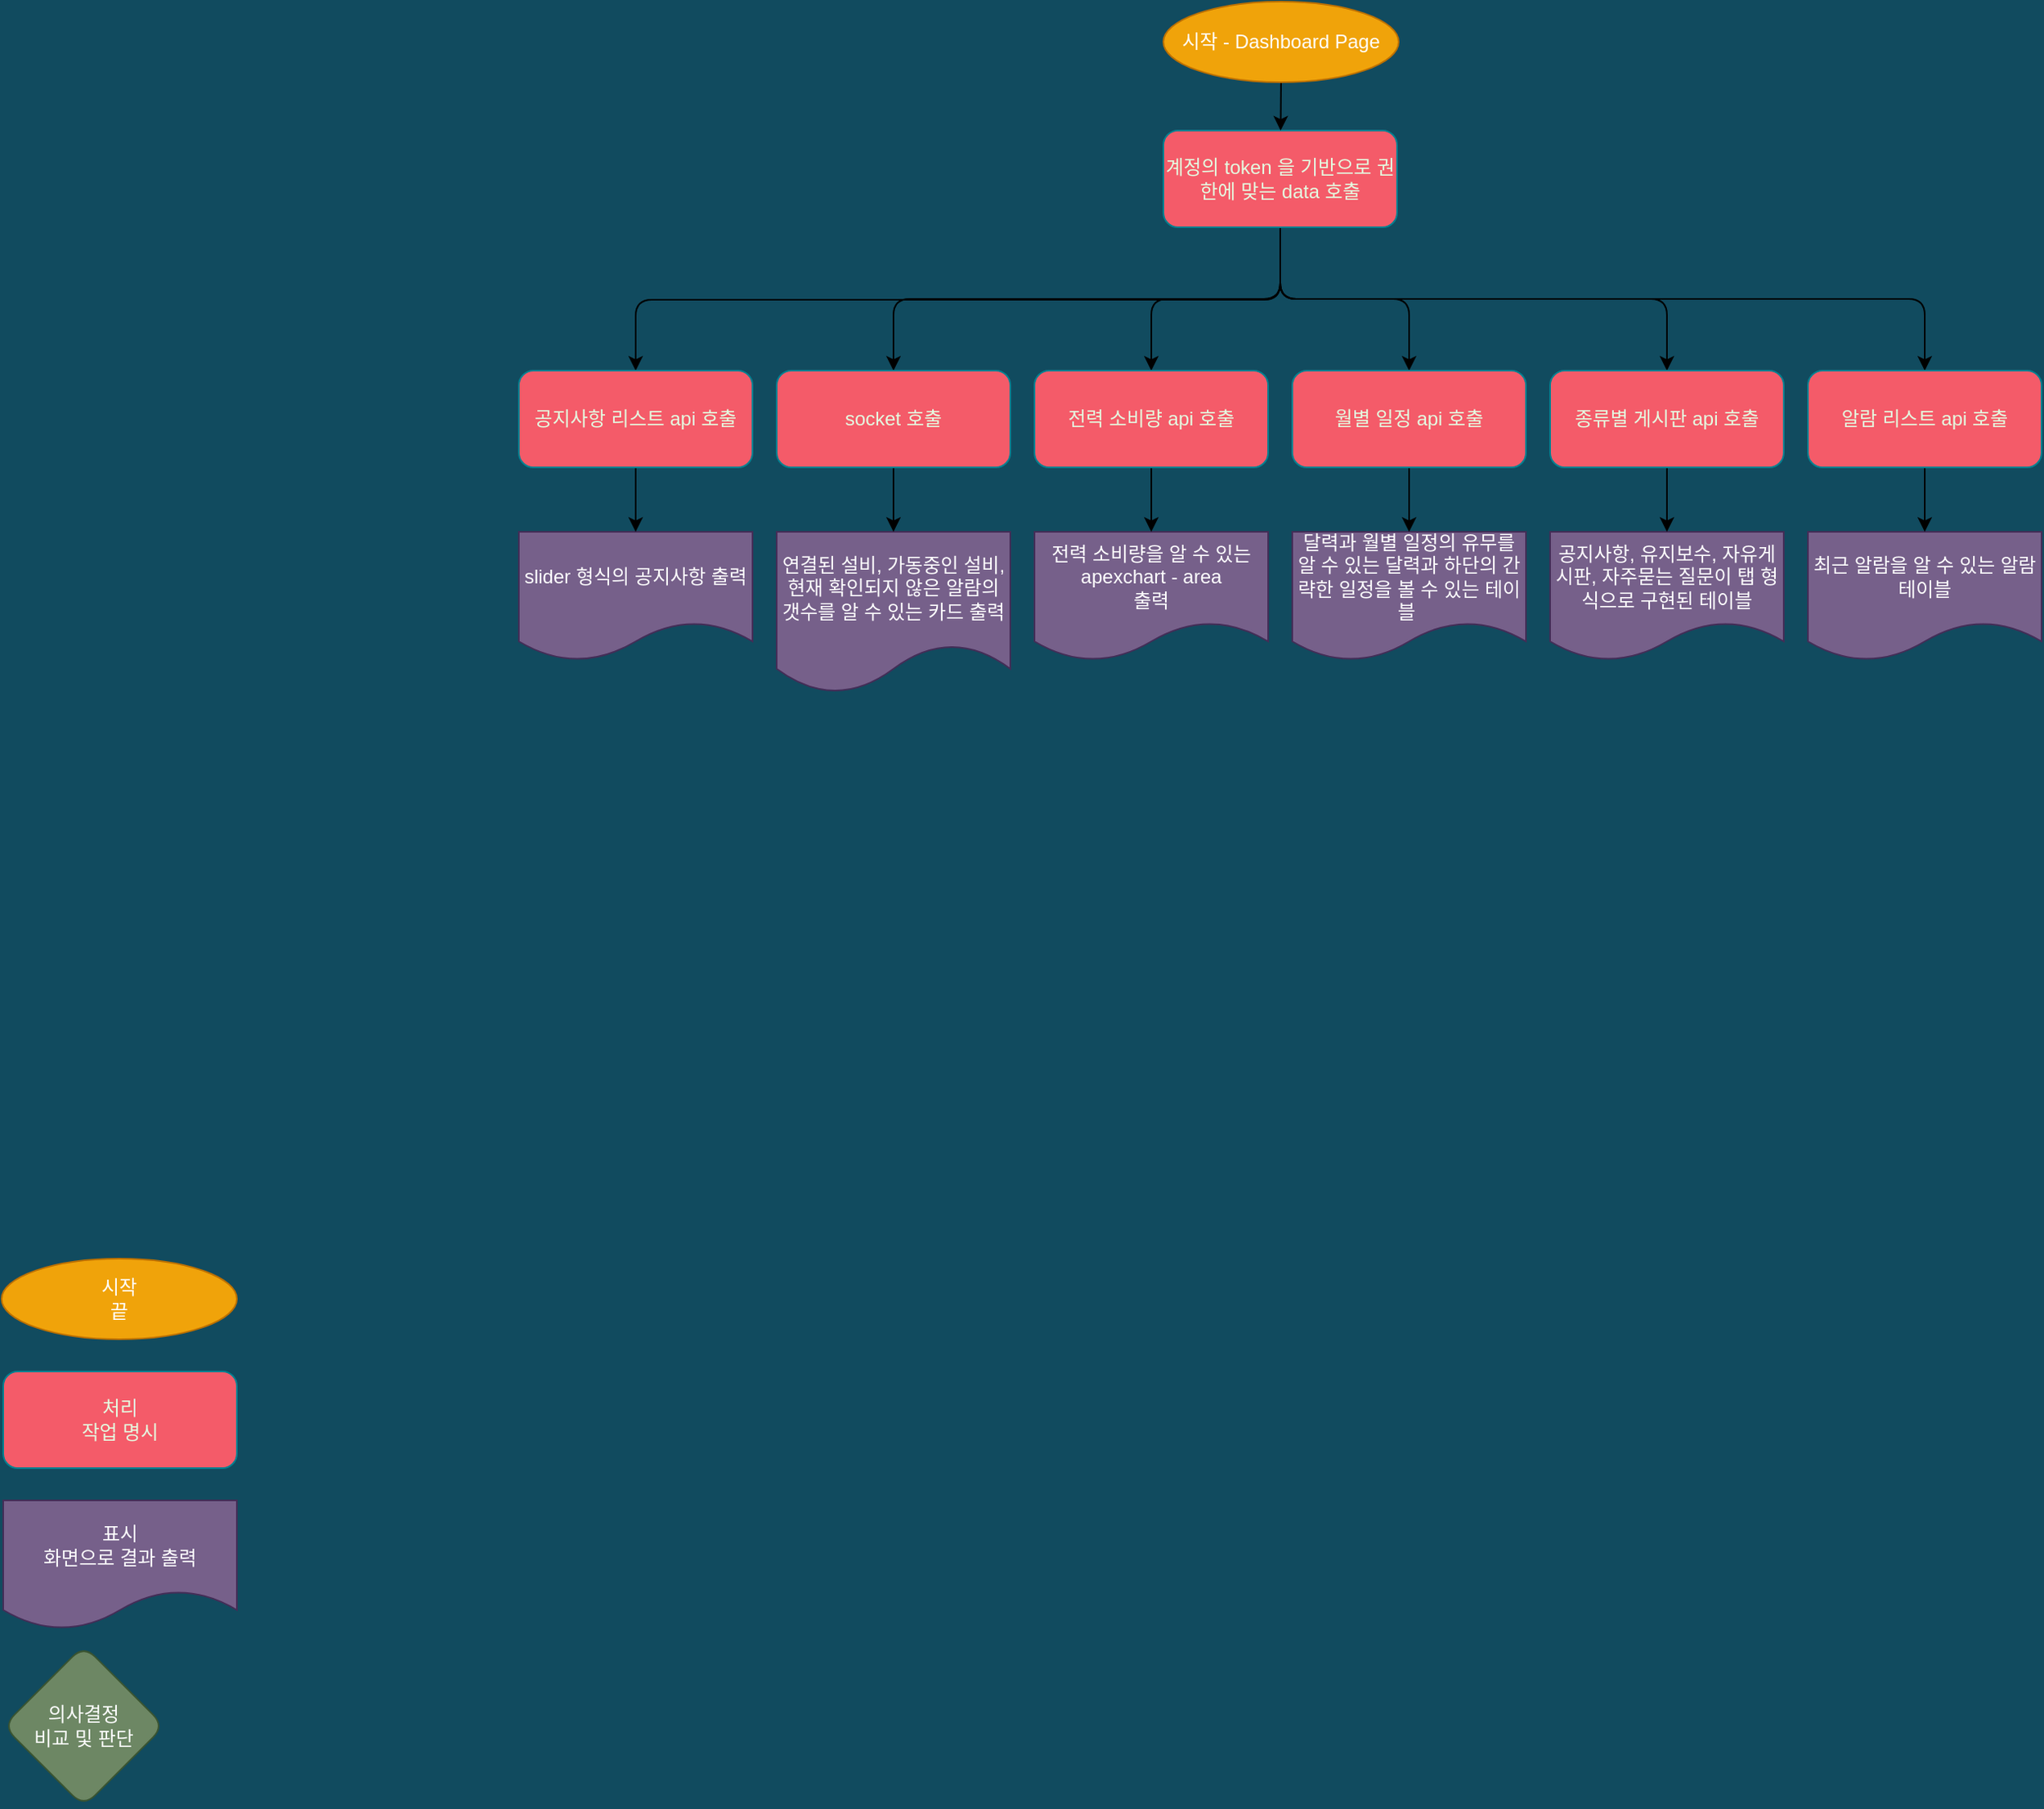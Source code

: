 <mxfile>
    <diagram id="i2lalReJyEeCFGPOjxj4" name="페이지-1">
        <mxGraphModel dx="1155" dy="660" grid="1" gridSize="10" guides="1" tooltips="1" connect="1" arrows="1" fold="1" page="1" pageScale="1" pageWidth="827" pageHeight="1169" background="#114B5F" math="0" shadow="0">
            <root>
                <mxCell id="0"/>
                <mxCell id="1" parent="0"/>
                <mxCell id="64" value="의사결정&lt;br&gt;비교 및 판단" style="rhombus;whiteSpace=wrap;html=1;fillColor=#6d8764;strokeColor=#3A5431;fontColor=#ffffff;rounded=1;glass=0;strokeWidth=1;shadow=0;" parent="1" vertex="1">
                    <mxGeometry x="35" y="1050" width="100" height="100" as="geometry"/>
                </mxCell>
                <mxCell id="111" style="edgeStyle=orthogonalEdgeStyle;html=1;exitX=0.5;exitY=1;exitDx=0;exitDy=0;endArrow=classic;endFill=1;entryX=0.5;entryY=0;entryDx=0;entryDy=0;" edge="1" parent="1" source="75" target="93">
                    <mxGeometry relative="1" as="geometry">
                        <mxPoint x="827.5" y="220" as="targetPoint"/>
                        <Array as="points">
                            <mxPoint x="828" y="215"/>
                            <mxPoint x="428" y="215"/>
                        </Array>
                    </mxGeometry>
                </mxCell>
                <mxCell id="112" style="edgeStyle=orthogonalEdgeStyle;html=1;exitX=0.5;exitY=1;exitDx=0;exitDy=0;entryX=0.5;entryY=0;entryDx=0;entryDy=0;endArrow=classic;endFill=1;" edge="1" parent="1" source="75" target="94">
                    <mxGeometry relative="1" as="geometry"/>
                </mxCell>
                <mxCell id="113" style="edgeStyle=orthogonalEdgeStyle;html=1;exitX=0.5;exitY=1;exitDx=0;exitDy=0;entryX=0.5;entryY=0;entryDx=0;entryDy=0;endArrow=classic;endFill=1;" edge="1" parent="1" source="75" target="95">
                    <mxGeometry relative="1" as="geometry"/>
                </mxCell>
                <mxCell id="114" style="edgeStyle=orthogonalEdgeStyle;html=1;exitX=0.5;exitY=1;exitDx=0;exitDy=0;entryX=0.5;entryY=0;entryDx=0;entryDy=0;endArrow=classic;endFill=1;" edge="1" parent="1" source="75" target="96">
                    <mxGeometry relative="1" as="geometry"/>
                </mxCell>
                <mxCell id="115" style="edgeStyle=orthogonalEdgeStyle;html=1;exitX=0.5;exitY=1;exitDx=0;exitDy=0;entryX=0.5;entryY=0;entryDx=0;entryDy=0;endArrow=classic;endFill=1;" edge="1" parent="1" source="75" target="97">
                    <mxGeometry relative="1" as="geometry"/>
                </mxCell>
                <mxCell id="116" style="edgeStyle=orthogonalEdgeStyle;html=1;exitX=0.5;exitY=1;exitDx=0;exitDy=0;entryX=0.5;entryY=0;entryDx=0;entryDy=0;endArrow=classic;endFill=1;" edge="1" parent="1" source="75" target="98">
                    <mxGeometry relative="1" as="geometry"/>
                </mxCell>
                <mxCell id="75" value="계정의 token 을 기반으로 권한에 맞는 data 호출" style="whiteSpace=wrap;html=1;fillColor=#F45B69;strokeColor=#028090;fontColor=#E4FDE1;rounded=1;glass=0;strokeWidth=1;shadow=0;" parent="1" vertex="1">
                    <mxGeometry x="755" y="110" width="145" height="60" as="geometry"/>
                </mxCell>
                <mxCell id="79" value="slider 형식의 공지사항 출력" style="shape=document;whiteSpace=wrap;html=1;boundedLbl=1;fillColor=#76608a;strokeColor=#432D57;fontColor=#ffffff;rounded=1;glass=0;strokeWidth=1;shadow=0;" parent="1" vertex="1">
                    <mxGeometry x="355" y="359" width="145" height="80" as="geometry"/>
                </mxCell>
                <mxCell id="80" value="연결된 설비, 가동중인 설비, 현재 확인되지 않은 알람의 갯수를 알 수 있는 카드 출력" style="shape=document;whiteSpace=wrap;html=1;boundedLbl=1;fillColor=#76608a;strokeColor=#432D57;fontColor=#ffffff;rounded=1;glass=0;strokeWidth=1;shadow=0;" parent="1" vertex="1">
                    <mxGeometry x="515" y="359" width="145" height="100" as="geometry"/>
                </mxCell>
                <mxCell id="82" value="전력 소비량을 알 수 있는 apexchart - area&lt;br&gt;출력" style="shape=document;whiteSpace=wrap;html=1;boundedLbl=1;fillColor=#76608a;strokeColor=#432D57;fontColor=#ffffff;rounded=1;glass=0;strokeWidth=1;shadow=0;" parent="1" vertex="1">
                    <mxGeometry x="675" y="359" width="145" height="80" as="geometry"/>
                </mxCell>
                <mxCell id="83" value="최근 알람을 알 수 있는 알람 테이블" style="shape=document;whiteSpace=wrap;html=1;boundedLbl=1;fillColor=#76608a;strokeColor=#432D57;fontColor=#ffffff;rounded=1;glass=0;strokeWidth=1;shadow=0;" parent="1" vertex="1">
                    <mxGeometry x="1155" y="359" width="145" height="80" as="geometry"/>
                </mxCell>
                <mxCell id="84" value="공지사항, 유지보수, 자유게시판, 자주묻는 질문이 탭 형식으로 구현된 테이블" style="shape=document;whiteSpace=wrap;html=1;boundedLbl=1;fillColor=#76608a;strokeColor=#432D57;fontColor=#ffffff;rounded=1;glass=0;strokeWidth=1;shadow=0;" parent="1" vertex="1">
                    <mxGeometry x="995" y="359" width="145" height="80" as="geometry"/>
                </mxCell>
                <mxCell id="85" value="달력과 월별 일정의 유무를 알 수 있는 달력과 하단의 간략한 일정을 볼 수 있는 테이블&amp;nbsp;" style="shape=document;whiteSpace=wrap;html=1;boundedLbl=1;fillColor=#76608a;strokeColor=#432D57;fontColor=#ffffff;rounded=1;glass=0;strokeWidth=1;shadow=0;" parent="1" vertex="1">
                    <mxGeometry x="835" y="359" width="145" height="80" as="geometry"/>
                </mxCell>
                <mxCell id="92" style="edgeStyle=none;html=1;exitX=0.5;exitY=1;exitDx=0;exitDy=0;" parent="1" source="89" target="75" edge="1">
                    <mxGeometry relative="1" as="geometry"/>
                </mxCell>
                <mxCell id="89" value="&lt;font color=&quot;#ffffff&quot;&gt;시작 -&amp;nbsp;Dashboard Page&lt;/font&gt;" style="ellipse;whiteSpace=wrap;html=1;fillStyle=auto;fillColor=#f0a30a;fontColor=#000000;strokeColor=#BD7000;" parent="1" vertex="1">
                    <mxGeometry x="755" y="30" width="146" height="50" as="geometry"/>
                </mxCell>
                <mxCell id="105" style="edgeStyle=none;html=1;exitX=0.5;exitY=1;exitDx=0;exitDy=0;endArrow=classic;endFill=1;" edge="1" parent="1" source="93" target="79">
                    <mxGeometry relative="1" as="geometry"/>
                </mxCell>
                <mxCell id="93" value="공지사항 리스트 api 호출" style="whiteSpace=wrap;html=1;fillColor=#F45B69;strokeColor=#028090;fontColor=#E4FDE1;rounded=1;glass=0;strokeWidth=1;shadow=0;" parent="1" vertex="1">
                    <mxGeometry x="355" y="259" width="145" height="60" as="geometry"/>
                </mxCell>
                <mxCell id="106" style="edgeStyle=none;html=1;exitX=0.5;exitY=1;exitDx=0;exitDy=0;entryX=0.5;entryY=0;entryDx=0;entryDy=0;endArrow=classic;endFill=1;" edge="1" parent="1" source="94" target="80">
                    <mxGeometry relative="1" as="geometry"/>
                </mxCell>
                <mxCell id="94" value="socket 호출&lt;span style=&quot;color: rgba(0, 0, 0, 0); font-family: monospace; font-size: 0px; text-align: start;&quot;&gt;%3CmxGraphModel%3E%3Croot%3E%3CmxCell%20id%3D%220%22%2F%3E%3CmxCell%20id%3D%221%22%20parent%3D%220%22%2F%3E%3CmxCell%20id%3D%222%22%20value%3D%22%EA%B3%B5%EC%A7%80%EC%82%AC%ED%95%AD%20%EB%A6%AC%EC%8A%A4%ED%8A%B8%20api%20%ED%98%B8%EC%B6%9C%22%20style%3D%22whiteSpace%3Dwrap%3Bhtml%3D1%3BfillColor%3D%23F45B69%3BstrokeColor%3D%23028090%3BfontColor%3D%23E4FDE1%3Brounded%3D1%3Bglass%3D0%3BstrokeWidth%3D1%3Bshadow%3D0%3B%22%20vertex%3D%221%22%20parent%3D%221%22%3E%3CmxGeometry%20x%3D%2250%22%20y%3D%22210%22%20width%3D%22145%22%20height%3D%2260%22%20as%3D%22geometry%22%2F%3E%3C%2FmxCell%3E%3C%2Froot%3E%3C%2FmxGraphModel%3E&lt;/span&gt;" style="whiteSpace=wrap;html=1;fillColor=#F45B69;strokeColor=#028090;fontColor=#E4FDE1;rounded=1;glass=0;strokeWidth=1;shadow=0;" parent="1" vertex="1">
                    <mxGeometry x="515" y="259" width="145" height="60" as="geometry"/>
                </mxCell>
                <mxCell id="107" style="edgeStyle=none;html=1;exitX=0.5;exitY=1;exitDx=0;exitDy=0;entryX=0.5;entryY=0;entryDx=0;entryDy=0;endArrow=classic;endFill=1;" edge="1" parent="1" source="95" target="82">
                    <mxGeometry relative="1" as="geometry"/>
                </mxCell>
                <mxCell id="95" value="전력 소비량 api 호출" style="whiteSpace=wrap;html=1;fillColor=#F45B69;strokeColor=#028090;fontColor=#E4FDE1;rounded=1;glass=0;strokeWidth=1;shadow=0;" parent="1" vertex="1">
                    <mxGeometry x="675" y="259" width="145" height="60" as="geometry"/>
                </mxCell>
                <mxCell id="108" style="edgeStyle=none;html=1;exitX=0.5;exitY=1;exitDx=0;exitDy=0;entryX=0.5;entryY=0;entryDx=0;entryDy=0;endArrow=classic;endFill=1;" edge="1" parent="1" source="96" target="85">
                    <mxGeometry relative="1" as="geometry"/>
                </mxCell>
                <mxCell id="96" value="월별 일정 api 호출" style="whiteSpace=wrap;html=1;fillColor=#F45B69;strokeColor=#028090;fontColor=#E4FDE1;rounded=1;glass=0;strokeWidth=1;shadow=0;" parent="1" vertex="1">
                    <mxGeometry x="835" y="259" width="145" height="60" as="geometry"/>
                </mxCell>
                <mxCell id="109" style="edgeStyle=none;html=1;exitX=0.5;exitY=1;exitDx=0;exitDy=0;entryX=0.5;entryY=0;entryDx=0;entryDy=0;endArrow=classic;endFill=1;" edge="1" parent="1" source="97" target="84">
                    <mxGeometry relative="1" as="geometry"/>
                </mxCell>
                <mxCell id="97" value="종류별 게시판 api 호출" style="whiteSpace=wrap;html=1;fillColor=#F45B69;strokeColor=#028090;fontColor=#E4FDE1;rounded=1;glass=0;strokeWidth=1;shadow=0;" parent="1" vertex="1">
                    <mxGeometry x="995" y="259" width="145" height="60" as="geometry"/>
                </mxCell>
                <mxCell id="110" style="edgeStyle=none;html=1;exitX=0.5;exitY=1;exitDx=0;exitDy=0;entryX=0.5;entryY=0;entryDx=0;entryDy=0;endArrow=classic;endFill=1;" edge="1" parent="1" source="98" target="83">
                    <mxGeometry relative="1" as="geometry"/>
                </mxCell>
                <mxCell id="98" value="알람 리스트 api 호출" style="whiteSpace=wrap;html=1;fillColor=#F45B69;strokeColor=#028090;fontColor=#E4FDE1;rounded=1;glass=0;strokeWidth=1;shadow=0;" parent="1" vertex="1">
                    <mxGeometry x="1155" y="259" width="145" height="60" as="geometry"/>
                </mxCell>
                <mxCell id="99" value="표시&lt;br&gt;화면으로 결과 출력" style="shape=document;whiteSpace=wrap;html=1;boundedLbl=1;fillColor=#76608a;strokeColor=#432D57;fontColor=#ffffff;rounded=1;glass=0;strokeWidth=1;shadow=0;" parent="1" vertex="1">
                    <mxGeometry x="35" y="960" width="145" height="80" as="geometry"/>
                </mxCell>
                <mxCell id="100" value="처리&lt;br&gt;작업 명시" style="whiteSpace=wrap;html=1;fillColor=#F45B69;strokeColor=#028090;fontColor=#E4FDE1;rounded=1;glass=0;strokeWidth=1;shadow=0;" parent="1" vertex="1">
                    <mxGeometry x="35" y="880" width="145" height="60" as="geometry"/>
                </mxCell>
                <mxCell id="101" value="&lt;font color=&quot;#ffffff&quot;&gt;시작&lt;br&gt;끝&lt;/font&gt;" style="ellipse;whiteSpace=wrap;html=1;fillStyle=auto;fillColor=#f0a30a;fontColor=#000000;strokeColor=#BD7000;" parent="1" vertex="1">
                    <mxGeometry x="34" y="810" width="146" height="50" as="geometry"/>
                </mxCell>
            </root>
        </mxGraphModel>
    </diagram>
</mxfile>